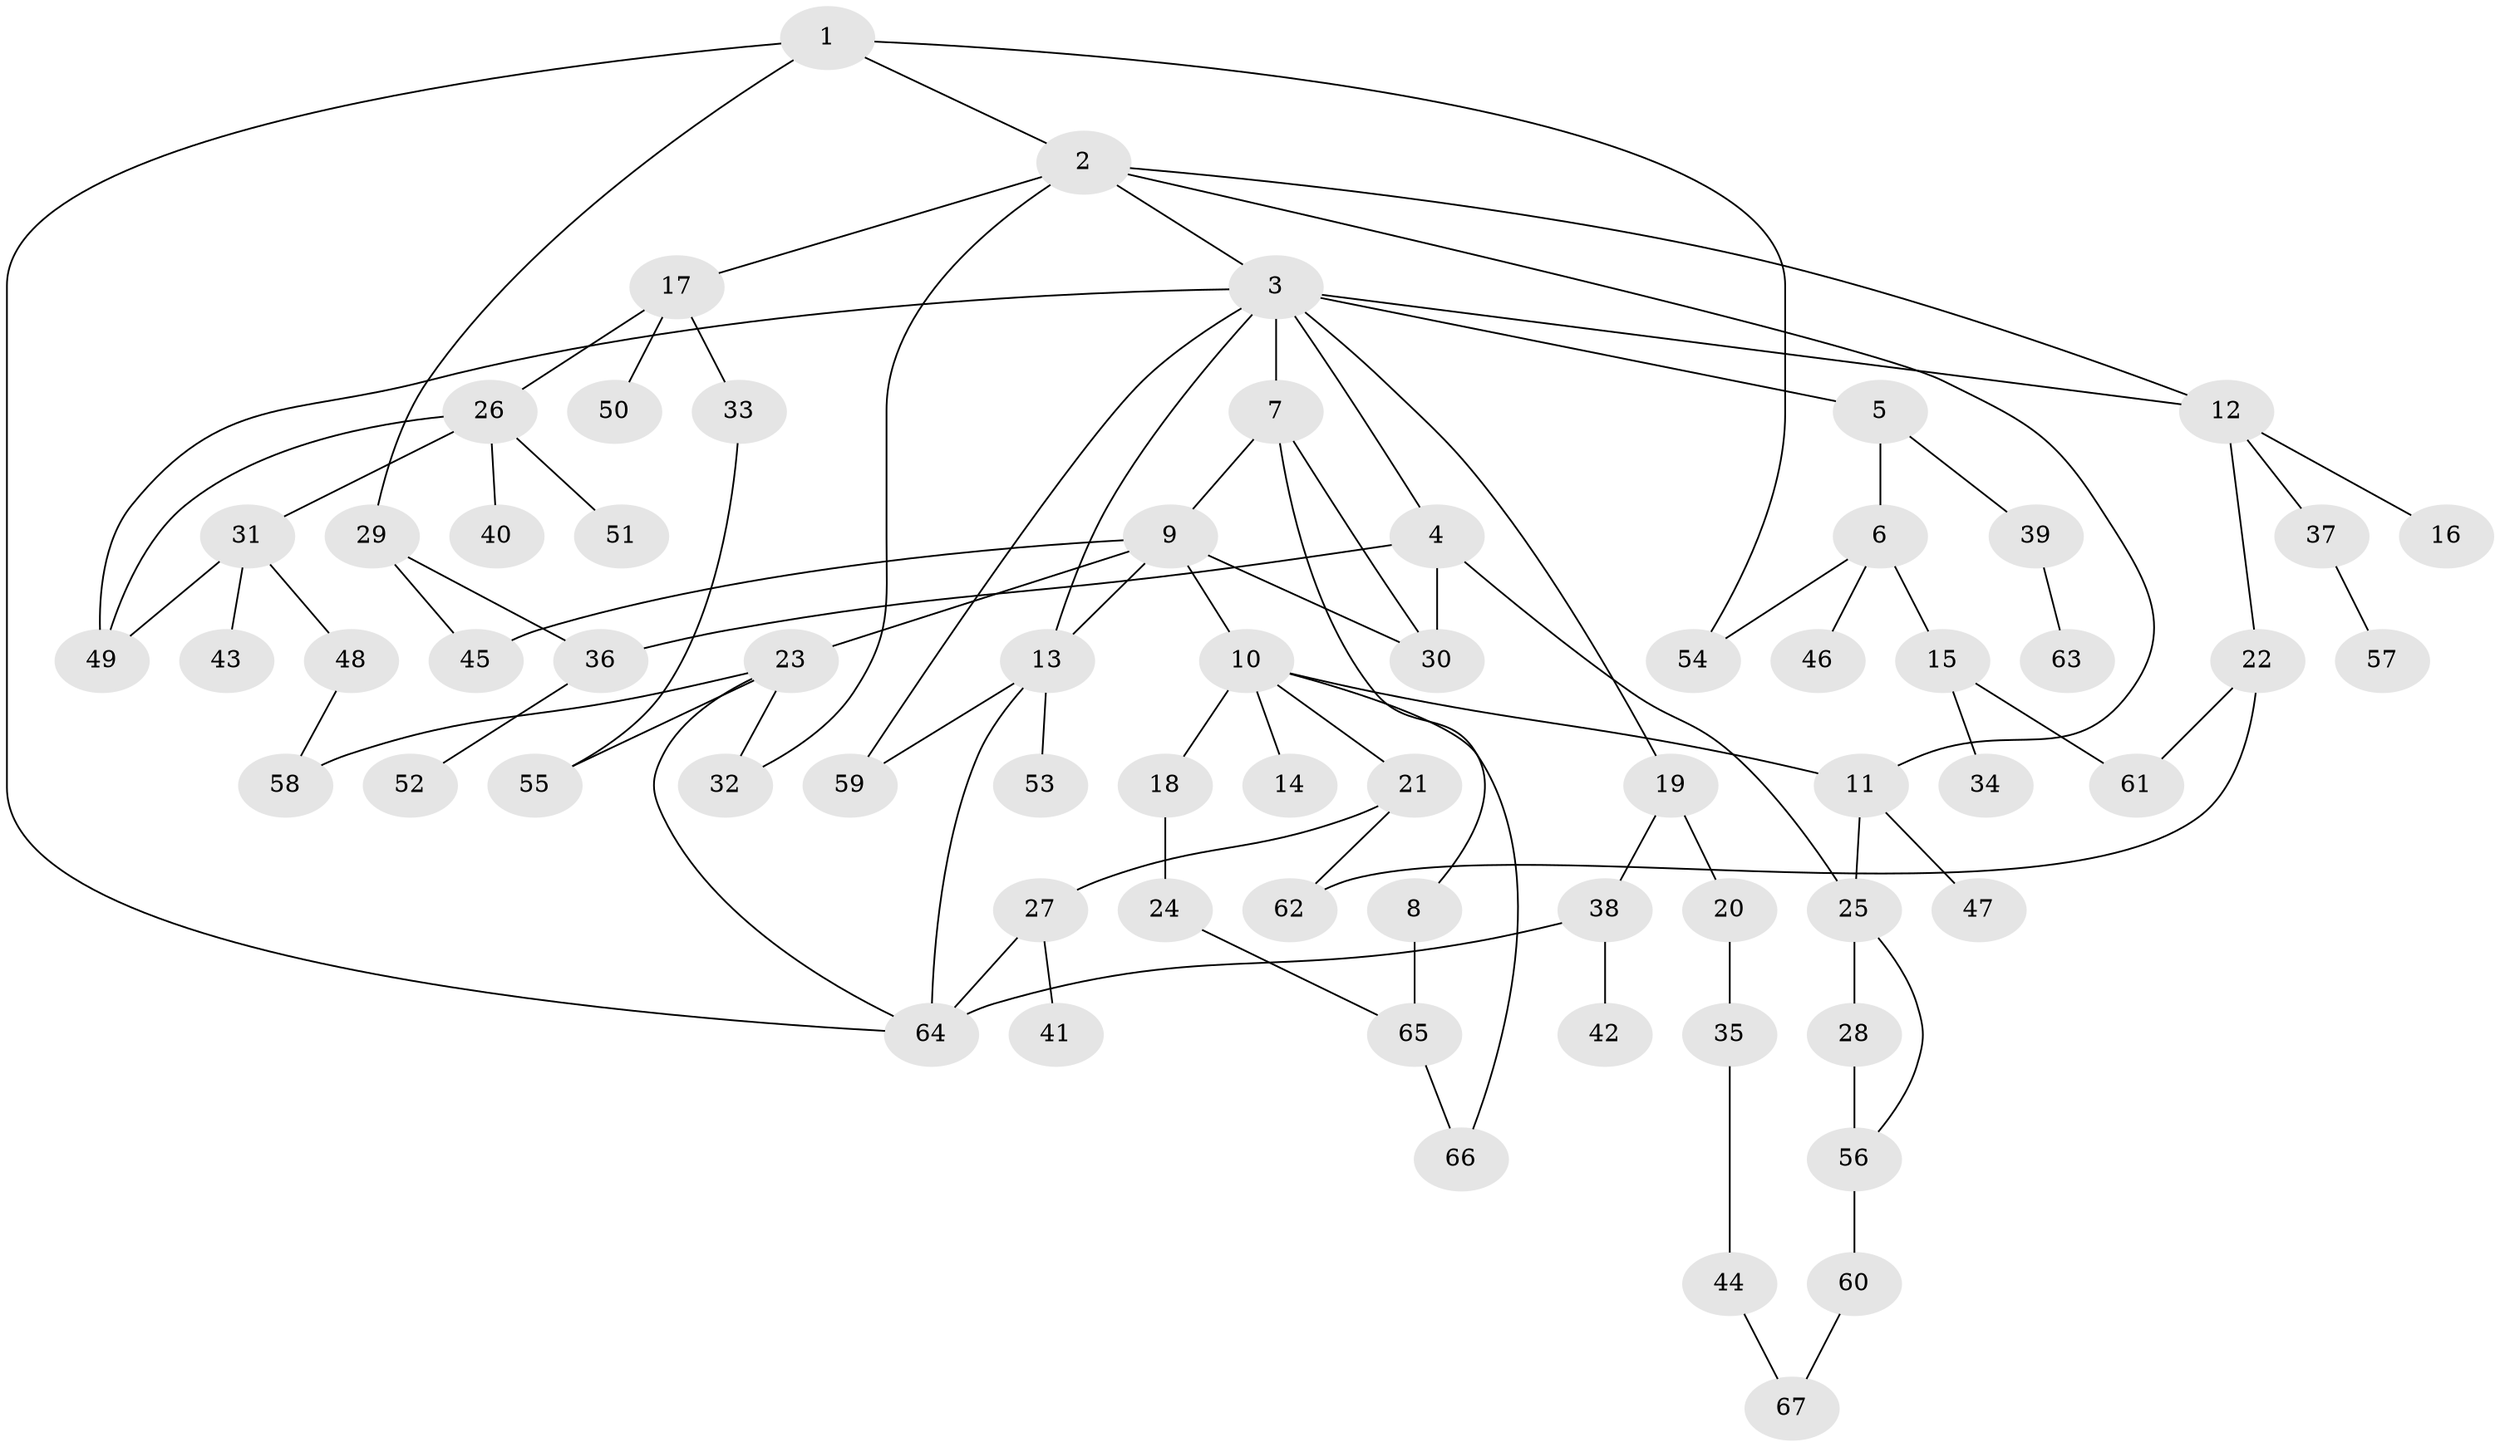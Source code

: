 // coarse degree distribution, {6: 0.021739130434782608, 5: 0.13043478260869565, 8: 0.043478260869565216, 1: 0.2826086956521739, 4: 0.10869565217391304, 3: 0.06521739130434782, 2: 0.34782608695652173}
// Generated by graph-tools (version 1.1) at 2025/44/03/04/25 21:44:35]
// undirected, 67 vertices, 91 edges
graph export_dot {
graph [start="1"]
  node [color=gray90,style=filled];
  1;
  2;
  3;
  4;
  5;
  6;
  7;
  8;
  9;
  10;
  11;
  12;
  13;
  14;
  15;
  16;
  17;
  18;
  19;
  20;
  21;
  22;
  23;
  24;
  25;
  26;
  27;
  28;
  29;
  30;
  31;
  32;
  33;
  34;
  35;
  36;
  37;
  38;
  39;
  40;
  41;
  42;
  43;
  44;
  45;
  46;
  47;
  48;
  49;
  50;
  51;
  52;
  53;
  54;
  55;
  56;
  57;
  58;
  59;
  60;
  61;
  62;
  63;
  64;
  65;
  66;
  67;
  1 -- 2;
  1 -- 29;
  1 -- 64;
  1 -- 54;
  2 -- 3;
  2 -- 17;
  2 -- 12;
  2 -- 11;
  2 -- 32;
  3 -- 4;
  3 -- 5;
  3 -- 7;
  3 -- 12;
  3 -- 13;
  3 -- 19;
  3 -- 49;
  3 -- 59;
  4 -- 25;
  4 -- 30;
  4 -- 36;
  5 -- 6;
  5 -- 39;
  6 -- 15;
  6 -- 46;
  6 -- 54;
  7 -- 8;
  7 -- 9;
  7 -- 30;
  8 -- 65;
  9 -- 10;
  9 -- 23;
  9 -- 45;
  9 -- 13;
  9 -- 30;
  10 -- 11;
  10 -- 14;
  10 -- 18;
  10 -- 21;
  10 -- 66;
  11 -- 47;
  11 -- 25;
  12 -- 16;
  12 -- 22;
  12 -- 37;
  13 -- 53;
  13 -- 59;
  13 -- 64;
  15 -- 34;
  15 -- 61;
  17 -- 26;
  17 -- 33;
  17 -- 50;
  18 -- 24;
  19 -- 20;
  19 -- 38;
  20 -- 35;
  21 -- 27;
  21 -- 62;
  22 -- 61;
  22 -- 62;
  23 -- 32;
  23 -- 58;
  23 -- 64;
  23 -- 55;
  24 -- 65;
  25 -- 28;
  25 -- 56;
  26 -- 31;
  26 -- 40;
  26 -- 51;
  26 -- 49;
  27 -- 41;
  27 -- 64;
  28 -- 56;
  29 -- 45;
  29 -- 36;
  31 -- 43;
  31 -- 48;
  31 -- 49;
  33 -- 55;
  35 -- 44;
  36 -- 52;
  37 -- 57;
  38 -- 42;
  38 -- 64;
  39 -- 63;
  44 -- 67;
  48 -- 58;
  56 -- 60;
  60 -- 67;
  65 -- 66;
}
